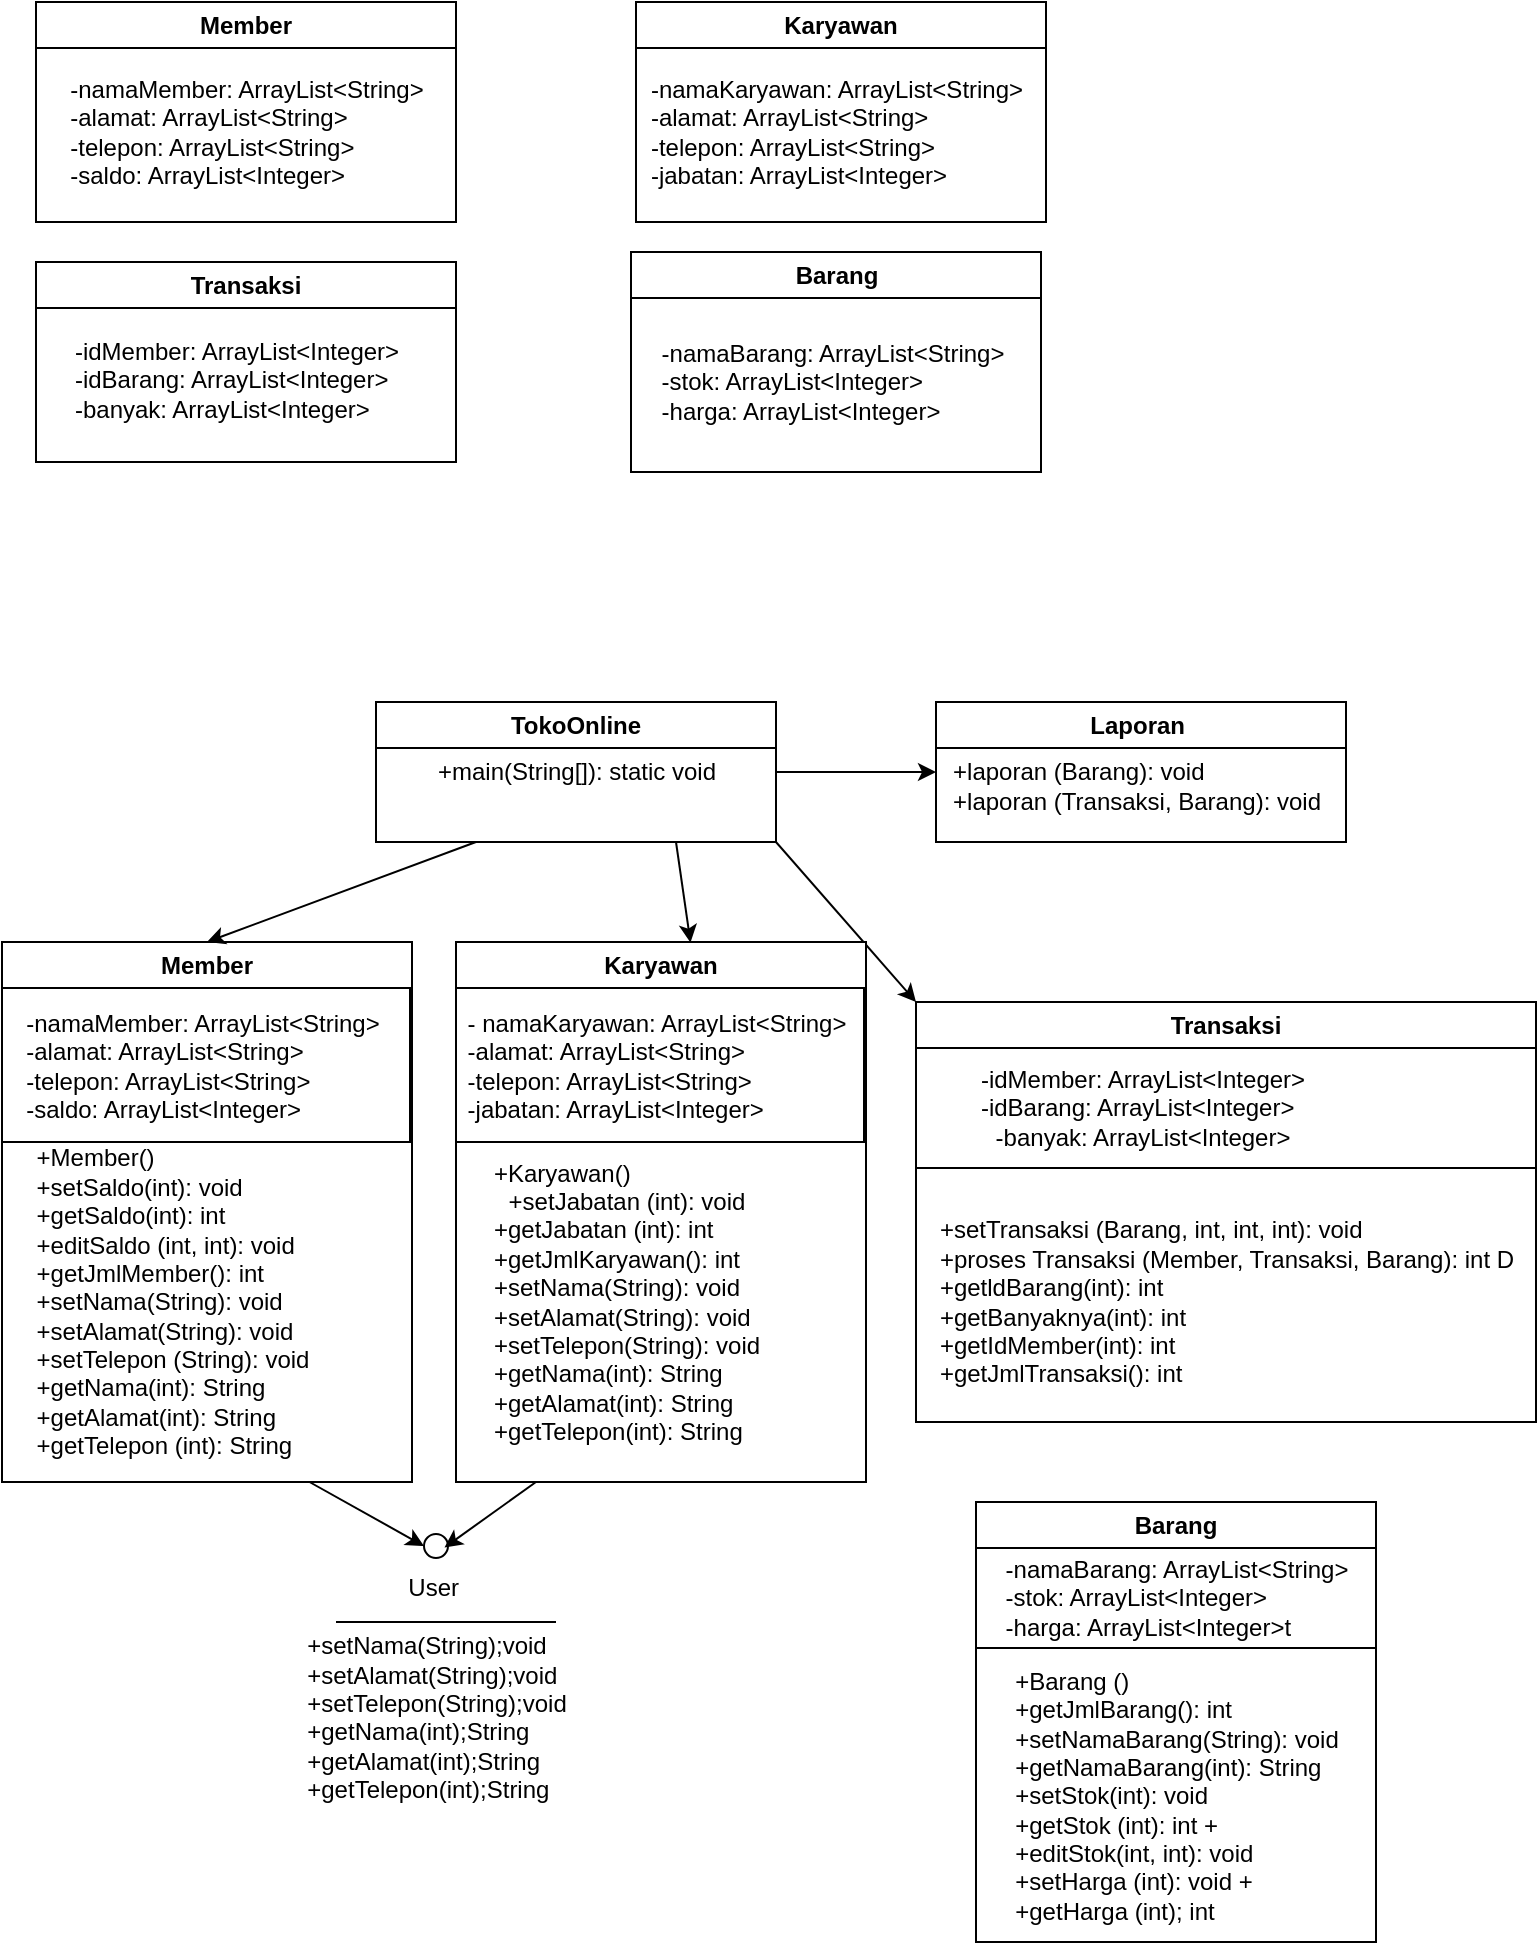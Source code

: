 <mxfile version="24.0.1" type="google">
  <diagram name="Page-1" id="j5dL_Ouo8SZASeoW_Km7">
    <mxGraphModel grid="1" page="1" gridSize="10" guides="1" tooltips="1" connect="1" arrows="1" fold="1" pageScale="1" pageWidth="850" pageHeight="1100" math="0" shadow="0">
      <root>
        <mxCell id="0" />
        <mxCell id="1" parent="0" />
        <mxCell id="-75e92bCw9lxIqyu24vT-1" value="Member" style="swimlane;whiteSpace=wrap;html=1;" vertex="1" parent="1">
          <mxGeometry x="90" y="90" width="210" height="110" as="geometry" />
        </mxCell>
        <mxCell id="-75e92bCw9lxIqyu24vT-2" value="&lt;div&gt;-namaMember: ArrayList&amp;lt;String&amp;gt;&lt;/div&gt;&lt;div style=&quot;text-align: justify;&quot;&gt;-alamat: ArrayList&amp;lt;String&amp;gt;&lt;/div&gt;&lt;div style=&quot;text-align: justify;&quot;&gt;-telepon: ArrayList&amp;lt;String&amp;gt;&lt;/div&gt;&lt;div style=&quot;text-align: justify;&quot;&gt;-saldo: ArrayList&amp;lt;Integer&amp;gt;&lt;/div&gt;" style="text;html=1;align=center;verticalAlign=middle;resizable=0;points=[];autosize=1;strokeColor=none;fillColor=none;" vertex="1" parent="-75e92bCw9lxIqyu24vT-1">
          <mxGeometry x="5" y="30" width="200" height="70" as="geometry" />
        </mxCell>
        <mxCell id="-75e92bCw9lxIqyu24vT-3" value="Karyawan" style="swimlane;whiteSpace=wrap;html=1;" vertex="1" parent="1">
          <mxGeometry x="390" y="90" width="205" height="110" as="geometry" />
        </mxCell>
        <mxCell id="-75e92bCw9lxIqyu24vT-4" value="&lt;div&gt;-namaKaryawan: ArrayList&amp;lt;String&amp;gt;&lt;/div&gt;&lt;div style=&quot;text-align: justify;&quot;&gt;&lt;span style=&quot;background-color: initial;&quot;&gt;-alamat: ArrayList&amp;lt;String&amp;gt;&lt;/span&gt;&lt;/div&gt;&lt;div style=&quot;text-align: justify;&quot;&gt;-telepon: ArrayList&amp;lt;String&amp;gt;&lt;/div&gt;&lt;div style=&quot;text-align: justify;&quot;&gt;-jabatan: ArrayList&amp;lt;Integer&amp;gt;&lt;/div&gt;" style="text;html=1;align=center;verticalAlign=middle;resizable=0;points=[];autosize=1;strokeColor=none;fillColor=none;" vertex="1" parent="-75e92bCw9lxIqyu24vT-3">
          <mxGeometry x="-5" y="30" width="210" height="70" as="geometry" />
        </mxCell>
        <mxCell id="-75e92bCw9lxIqyu24vT-5" value="Transaksi" style="swimlane;whiteSpace=wrap;html=1;" vertex="1" parent="1">
          <mxGeometry x="90" y="220" width="210" height="100" as="geometry" />
        </mxCell>
        <mxCell id="-75e92bCw9lxIqyu24vT-6" value="&lt;div style=&quot;text-align: justify;&quot;&gt;&lt;span style=&quot;background-color: initial; text-align: center;&quot;&gt;-idMember: ArrayList&amp;lt;Integer&amp;gt;&lt;/span&gt;&lt;br&gt;&lt;/div&gt;&lt;div style=&quot;text-align: justify;&quot;&gt;-idBarang: ArrayList&amp;lt;Integer&amp;gt;&lt;/div&gt;&lt;div style=&quot;text-align: justify;&quot;&gt;-banyak: ArrayList&amp;lt;Integer&amp;gt;&lt;/div&gt;" style="text;html=1;align=center;verticalAlign=middle;resizable=0;points=[];autosize=1;strokeColor=none;fillColor=none;" vertex="1" parent="-75e92bCw9lxIqyu24vT-5">
          <mxGeometry x="5" y="29" width="190" height="60" as="geometry" />
        </mxCell>
        <mxCell id="-75e92bCw9lxIqyu24vT-7" value="Barang" style="swimlane;whiteSpace=wrap;html=1;" vertex="1" parent="1">
          <mxGeometry x="387.5" y="215" width="205" height="110" as="geometry" />
        </mxCell>
        <mxCell id="-75e92bCw9lxIqyu24vT-8" value="&lt;div&gt;-namaBarang: ArrayList&amp;lt;String&amp;gt;&lt;/div&gt;&lt;div style=&quot;text-align: justify;&quot;&gt;-stok: ArrayList&amp;lt;Integer&amp;gt;&lt;/div&gt;&lt;div style=&quot;text-align: justify;&quot;&gt;-harga: ArrayList&amp;lt;Integer&amp;gt;&lt;/div&gt;" style="text;html=1;align=center;verticalAlign=middle;resizable=0;points=[];autosize=1;strokeColor=none;fillColor=none;" vertex="1" parent="-75e92bCw9lxIqyu24vT-7">
          <mxGeometry x="5" y="35" width="190" height="60" as="geometry" />
        </mxCell>
        <mxCell id="-75e92bCw9lxIqyu24vT-13" value="" style="edgeStyle=orthogonalEdgeStyle;rounded=0;orthogonalLoop=1;jettySize=auto;html=1;" edge="1" parent="1" source="-75e92bCw9lxIqyu24vT-9" target="-75e92bCw9lxIqyu24vT-11">
          <mxGeometry relative="1" as="geometry" />
        </mxCell>
        <mxCell id="-75e92bCw9lxIqyu24vT-9" value="TokoOnline" style="swimlane;whiteSpace=wrap;html=1;" vertex="1" parent="1">
          <mxGeometry x="260" y="440" width="200" height="70" as="geometry" />
        </mxCell>
        <mxCell id="-75e92bCw9lxIqyu24vT-10" value="+main(String[]): static void" style="text;html=1;align=center;verticalAlign=middle;resizable=0;points=[];autosize=1;strokeColor=none;fillColor=none;" vertex="1" parent="-75e92bCw9lxIqyu24vT-9">
          <mxGeometry x="20" y="20" width="160" height="30" as="geometry" />
        </mxCell>
        <mxCell id="-75e92bCw9lxIqyu24vT-11" value="Laporan&amp;nbsp;" style="swimlane;whiteSpace=wrap;html=1;" vertex="1" parent="1">
          <mxGeometry x="540" y="440" width="205" height="70" as="geometry" />
        </mxCell>
        <mxCell id="-75e92bCw9lxIqyu24vT-12" value="&lt;div style=&quot;text-align: justify;&quot;&gt;+laporan (Barang): void&lt;/div&gt;&lt;div&gt;+laporan (Transaksi, Barang): void&lt;/div&gt;" style="text;html=1;align=center;verticalAlign=middle;resizable=0;points=[];autosize=1;strokeColor=none;fillColor=none;" vertex="1" parent="-75e92bCw9lxIqyu24vT-11">
          <mxGeometry x="-5" y="22" width="210" height="40" as="geometry" />
        </mxCell>
        <mxCell id="-75e92bCw9lxIqyu24vT-14" value="Transaksi" style="swimlane;whiteSpace=wrap;html=1;" vertex="1" parent="1">
          <mxGeometry x="530" y="590" width="310" height="210" as="geometry" />
        </mxCell>
        <mxCell id="-75e92bCw9lxIqyu24vT-20" value="&lt;div style=&quot;text-align: justify;&quot;&gt;&lt;span style=&quot;background-color: initial;&quot;&gt;+setTransaksi (Barang, int, int, int): void&lt;/span&gt;&lt;br&gt;&lt;/div&gt;&lt;div&gt;+proses Transaksi (Member, Transaksi, Barang): int D&lt;/div&gt;&lt;div style=&quot;text-align: justify;&quot;&gt;+getldBarang(int): int&lt;/div&gt;&lt;div style=&quot;text-align: justify;&quot;&gt;+getBanyaknya(int): int&lt;/div&gt;&lt;div style=&quot;text-align: justify;&quot;&gt;+getIdMember(int): int&lt;/div&gt;&lt;div style=&quot;text-align: justify;&quot;&gt;+getJmlTransaksi(): int&lt;/div&gt;" style="text;html=1;align=center;verticalAlign=middle;resizable=0;points=[];autosize=1;strokeColor=none;fillColor=none;" vertex="1" parent="-75e92bCw9lxIqyu24vT-14">
          <mxGeometry y="100" width="310" height="100" as="geometry" />
        </mxCell>
        <mxCell id="-75e92bCw9lxIqyu24vT-21" value="" style="swimlane;startSize=0;" vertex="1" parent="-75e92bCw9lxIqyu24vT-14">
          <mxGeometry y="23" width="310" height="60" as="geometry" />
        </mxCell>
        <mxCell id="-75e92bCw9lxIqyu24vT-22" value="-idMember: ArrayList&amp;lt;Integer&amp;gt;&lt;div style=&quot;border-color: var(--border-color); text-align: justify;&quot;&gt;-idBarang: ArrayList&amp;lt;Integer&amp;gt;&lt;/div&gt;&lt;span style=&quot;text-align: justify; background-color: initial;&quot;&gt;-banyak: ArrayList&amp;lt;Integer&amp;gt;&lt;/span&gt;" style="text;html=1;align=center;verticalAlign=middle;resizable=0;points=[];autosize=1;strokeColor=none;fillColor=none;" vertex="1" parent="-75e92bCw9lxIqyu24vT-21">
          <mxGeometry x="17.5" width="190" height="60" as="geometry" />
        </mxCell>
        <mxCell id="-75e92bCw9lxIqyu24vT-19" value="" style="endArrow=classic;html=1;rounded=0;exitX=1;exitY=1;exitDx=0;exitDy=0;entryX=0;entryY=0;entryDx=0;entryDy=0;" edge="1" parent="1" source="-75e92bCw9lxIqyu24vT-9" target="-75e92bCw9lxIqyu24vT-14">
          <mxGeometry width="50" height="50" relative="1" as="geometry">
            <mxPoint x="460" y="580" as="sourcePoint" />
            <mxPoint x="530" y="580" as="targetPoint" />
          </mxGeometry>
        </mxCell>
        <mxCell id="-75e92bCw9lxIqyu24vT-23" value="Barang" style="swimlane;whiteSpace=wrap;html=1;" vertex="1" parent="1">
          <mxGeometry x="560" y="840" width="200" height="220" as="geometry" />
        </mxCell>
        <mxCell id="-75e92bCw9lxIqyu24vT-24" value="&lt;div&gt;-namaBarang: ArrayList&amp;lt;String&amp;gt;&lt;/div&gt;&lt;div style=&quot;text-align: justify;&quot;&gt;-stok: ArrayList&amp;lt;Integer&amp;gt;&lt;/div&gt;&lt;div style=&quot;text-align: justify;&quot;&gt;&lt;span style=&quot;background-color: initial;&quot;&gt;-harga: ArrayList&amp;lt;Integer&amp;gt;t&lt;/span&gt;&lt;/div&gt;" style="text;html=1;align=center;verticalAlign=middle;resizable=0;points=[];autosize=1;strokeColor=none;fillColor=none;" vertex="1" parent="-75e92bCw9lxIqyu24vT-23">
          <mxGeometry x="5" y="18" width="190" height="60" as="geometry" />
        </mxCell>
        <mxCell id="-75e92bCw9lxIqyu24vT-25" value="" style="swimlane;startSize=0;" vertex="1" parent="-75e92bCw9lxIqyu24vT-23">
          <mxGeometry y="23" width="200" height="50" as="geometry" />
        </mxCell>
        <mxCell id="-75e92bCw9lxIqyu24vT-26" value="&lt;div style=&quot;text-align: justify;&quot;&gt;&lt;span style=&quot;background-color: initial;&quot;&gt;+Barang ()&lt;/span&gt;&lt;/div&gt;&lt;div style=&quot;text-align: justify;&quot;&gt;&lt;span style=&quot;background-color: initial;&quot;&gt;+getJmlBarang(): int&lt;/span&gt;&lt;br&gt;&lt;/div&gt;+setNamaBarang(String): void&lt;br&gt;&lt;div style=&quot;text-align: justify;&quot;&gt;&lt;span style=&quot;background-color: initial;&quot;&gt;+getNamaBarang(int): String&lt;/span&gt;&lt;/div&gt;&lt;div style=&quot;text-align: justify;&quot;&gt;&lt;span style=&quot;background-color: initial;&quot;&gt;+setStok(int): void&lt;br&gt;&lt;/span&gt;&lt;/div&gt;&lt;div style=&quot;text-align: justify;&quot;&gt;+getStok (int): int +&lt;span style=&quot;background-color: initial;&quot;&gt;&lt;br&gt;&lt;/span&gt;&lt;/div&gt;&lt;div style=&quot;text-align: justify;&quot;&gt;+editStok(int, int): void&lt;br&gt;&lt;/div&gt;&lt;div style=&quot;text-align: justify;&quot;&gt;+setHarga (int): void +&lt;br&gt;&lt;/div&gt;&lt;div style=&quot;text-align: justify;&quot;&gt;+getHarga (int); int&lt;br&gt;&lt;/div&gt;" style="text;html=1;align=center;verticalAlign=middle;resizable=0;points=[];autosize=1;strokeColor=none;fillColor=none;" vertex="1" parent="-75e92bCw9lxIqyu24vT-23">
          <mxGeometry x="5" y="77" width="190" height="140" as="geometry" />
        </mxCell>
        <mxCell id="-75e92bCw9lxIqyu24vT-27" value="Karyawan" style="swimlane;whiteSpace=wrap;html=1;" vertex="1" parent="1">
          <mxGeometry x="300" y="560" width="205" height="270" as="geometry" />
        </mxCell>
        <mxCell id="-75e92bCw9lxIqyu24vT-28" value="&lt;div&gt;- namaKaryawan: ArrayList&amp;lt;String&amp;gt;&lt;/div&gt;&lt;div style=&quot;text-align: justify;&quot;&gt;-alamat: ArrayList&amp;lt;String&amp;gt;&lt;/div&gt;&lt;div style=&quot;text-align: justify;&quot;&gt;-telepon: ArrayList&amp;lt;String&amp;gt;&lt;/div&gt;&lt;div style=&quot;text-align: justify;&quot;&gt;-jabatan: ArrayList&amp;lt;Integer&amp;gt;&lt;/div&gt;" style="text;html=1;align=center;verticalAlign=middle;resizable=0;points=[];autosize=1;strokeColor=none;fillColor=none;" vertex="1" parent="-75e92bCw9lxIqyu24vT-27">
          <mxGeometry x="-5" y="27" width="210" height="70" as="geometry" />
        </mxCell>
        <mxCell id="-75e92bCw9lxIqyu24vT-31" value="" style="swimlane;startSize=0;" vertex="1" parent="-75e92bCw9lxIqyu24vT-27">
          <mxGeometry y="23" width="204" height="77" as="geometry" />
        </mxCell>
        <mxCell id="-75e92bCw9lxIqyu24vT-33" value="&lt;div style=&quot;text-align: justify;&quot;&gt;+Karyawan()&lt;/div&gt;&lt;div&gt;+setJabatan (int): void&lt;/div&gt;&lt;div style=&quot;text-align: justify;&quot;&gt;+getJabatan (int): int&lt;/div&gt;&lt;div style=&quot;text-align: justify;&quot;&gt;&lt;div&gt;+getJmlKaryawan(): int&lt;/div&gt;&lt;div&gt;+setNama(String): void&lt;/div&gt;&lt;div&gt;+setAlamat(String): void&lt;/div&gt;&lt;div&gt;&lt;div&gt;+setTelepon(String): void&lt;/div&gt;&lt;div&gt;+getNama(int): String&lt;/div&gt;&lt;div&gt;+getAlamat(int): String&lt;/div&gt;&lt;div&gt;+getTelepon(int): String&lt;/div&gt;&lt;/div&gt;&lt;/div&gt;" style="text;html=1;align=center;verticalAlign=middle;resizable=0;points=[];autosize=1;strokeColor=none;fillColor=none;" vertex="1" parent="-75e92bCw9lxIqyu24vT-27">
          <mxGeometry x="5" y="100" width="160" height="160" as="geometry" />
        </mxCell>
        <mxCell id="-75e92bCw9lxIqyu24vT-35" value="" style="endArrow=classic;html=1;rounded=0;entryX=0.572;entryY=0.001;entryDx=0;entryDy=0;entryPerimeter=0;exitX=0.75;exitY=1;exitDx=0;exitDy=0;" edge="1" parent="1" source="-75e92bCw9lxIqyu24vT-9" target="-75e92bCw9lxIqyu24vT-27">
          <mxGeometry width="50" height="50" relative="1" as="geometry">
            <mxPoint x="360" y="550" as="sourcePoint" />
            <mxPoint x="410" y="500" as="targetPoint" />
          </mxGeometry>
        </mxCell>
        <mxCell id="-75e92bCw9lxIqyu24vT-36" value="Member" style="swimlane;whiteSpace=wrap;html=1;" vertex="1" parent="1">
          <mxGeometry x="73" y="560" width="205" height="270" as="geometry" />
        </mxCell>
        <mxCell id="-75e92bCw9lxIqyu24vT-37" value="&lt;div&gt;-namaMember: ArrayList&amp;lt;String&amp;gt;&lt;/div&gt;&lt;div style=&quot;text-align: justify;&quot;&gt;-alamat: ArrayList&amp;lt;String&amp;gt;&lt;/div&gt;&lt;div style=&quot;text-align: justify;&quot;&gt;-telepon: ArrayList&amp;lt;String&amp;gt;&lt;/div&gt;&lt;div style=&quot;text-align: justify;&quot;&gt;-saldo: ArrayList&amp;lt;Integer&amp;gt;&lt;/div&gt;" style="text;html=1;align=center;verticalAlign=middle;resizable=0;points=[];autosize=1;strokeColor=none;fillColor=none;" vertex="1" parent="-75e92bCw9lxIqyu24vT-36">
          <mxGeometry y="27" width="200" height="70" as="geometry" />
        </mxCell>
        <mxCell id="-75e92bCw9lxIqyu24vT-38" value="" style="swimlane;startSize=0;" vertex="1" parent="-75e92bCw9lxIqyu24vT-36">
          <mxGeometry y="23" width="204" height="77" as="geometry" />
        </mxCell>
        <mxCell id="-75e92bCw9lxIqyu24vT-39" value="&lt;div style=&quot;text-align: justify;&quot;&gt;&lt;div&gt;+Member()&lt;/div&gt;&lt;div&gt;+setSaldo(int): void&lt;/div&gt;&lt;div&gt;+getSaldo(int): int&lt;/div&gt;&lt;div&gt;+editSaldo (int, int): void&lt;/div&gt;&lt;div&gt;+getJmlMember(): int&lt;/div&gt;&lt;div&gt;+setNama(String): void&lt;/div&gt;&lt;div&gt;+setAlamat(String): void&lt;/div&gt;&lt;div&gt;+setTelepon (String): void&lt;/div&gt;&lt;div&gt;+getNama(int): String&lt;/div&gt;&lt;div&gt;+getAlamat(int): String&lt;/div&gt;&lt;div&gt;+getTelepon (int): String&lt;/div&gt;&lt;/div&gt;" style="text;html=1;align=center;verticalAlign=middle;resizable=0;points=[];autosize=1;strokeColor=none;fillColor=none;" vertex="1" parent="-75e92bCw9lxIqyu24vT-36">
          <mxGeometry x="5" y="95" width="160" height="170" as="geometry" />
        </mxCell>
        <mxCell id="-75e92bCw9lxIqyu24vT-41" value="" style="endArrow=none;html=1;rounded=0;" edge="1" parent="1">
          <mxGeometry width="50" height="50" relative="1" as="geometry">
            <mxPoint x="240" y="900" as="sourcePoint" />
            <mxPoint x="350" y="900" as="targetPoint" />
          </mxGeometry>
        </mxCell>
        <mxCell id="-75e92bCw9lxIqyu24vT-42" value="User&amp;nbsp;" style="text;html=1;align=center;verticalAlign=middle;resizable=0;points=[];autosize=1;strokeColor=none;fillColor=none;" vertex="1" parent="1">
          <mxGeometry x="265" y="868" width="50" height="30" as="geometry" />
        </mxCell>
        <mxCell id="-75e92bCw9lxIqyu24vT-44" value="" style="ellipse;whiteSpace=wrap;html=1;aspect=fixed;" vertex="1" parent="1">
          <mxGeometry x="284" y="856" width="12" height="12" as="geometry" />
        </mxCell>
        <mxCell id="-75e92bCw9lxIqyu24vT-46" value="" style="endArrow=classic;html=1;rounded=0;entryX=0;entryY=0.5;entryDx=0;entryDy=0;exitX=0.75;exitY=1;exitDx=0;exitDy=0;" edge="1" parent="1" source="-75e92bCw9lxIqyu24vT-36" target="-75e92bCw9lxIqyu24vT-44">
          <mxGeometry width="50" height="50" relative="1" as="geometry">
            <mxPoint x="160" y="900" as="sourcePoint" />
            <mxPoint x="210" y="850" as="targetPoint" />
          </mxGeometry>
        </mxCell>
        <mxCell id="-75e92bCw9lxIqyu24vT-47" value="" style="endArrow=classic;html=1;rounded=0;entryX=1;entryY=0;entryDx=0;entryDy=0;" edge="1" parent="1">
          <mxGeometry width="50" height="50" relative="1" as="geometry">
            <mxPoint x="340" y="830" as="sourcePoint" />
            <mxPoint x="294.243" y="862.757" as="targetPoint" />
          </mxGeometry>
        </mxCell>
        <mxCell id="-75e92bCw9lxIqyu24vT-48" value="&lt;div style=&quot;text-align: justify;&quot;&gt;&lt;span style=&quot;background-color: initial;&quot;&gt;+setNama(String);void&lt;/span&gt;&lt;/div&gt;&lt;div style=&quot;text-align: justify;&quot;&gt;&lt;span style=&quot;background-color: initial;&quot;&gt;+setAlamat(String);void&lt;/span&gt;&lt;/div&gt;&lt;div style=&quot;text-align: justify;&quot;&gt;&lt;span style=&quot;background-color: initial;&quot;&gt;+setTelepon(String);void&lt;/span&gt;&lt;/div&gt;&lt;div style=&quot;text-align: justify;&quot;&gt;&lt;span style=&quot;background-color: initial;&quot;&gt;+getNama(int);String&lt;/span&gt;&lt;/div&gt;&lt;div style=&quot;text-align: justify;&quot;&gt;&lt;span style=&quot;background-color: initial;&quot;&gt;+getAlamat(int);String&lt;/span&gt;&lt;/div&gt;&lt;div style=&quot;text-align: justify;&quot;&gt;&lt;span style=&quot;background-color: initial;&quot;&gt;+getTelepon(int);String&lt;/span&gt;&lt;/div&gt;&lt;div&gt;&lt;br&gt;&lt;/div&gt;" style="text;html=1;align=center;verticalAlign=middle;resizable=0;points=[];autosize=1;strokeColor=none;fillColor=none;" vertex="1" parent="1">
          <mxGeometry x="215" y="900" width="150" height="110" as="geometry" />
        </mxCell>
        <mxCell id="5DNOiOVfctGaUJyup7HK-1" value="" style="endArrow=classic;html=1;rounded=0;entryX=0.5;entryY=0;entryDx=0;entryDy=0;exitX=0.25;exitY=1;exitDx=0;exitDy=0;" edge="1" parent="1" source="-75e92bCw9lxIqyu24vT-9" target="-75e92bCw9lxIqyu24vT-36">
          <mxGeometry width="50" height="50" relative="1" as="geometry">
            <mxPoint x="170" y="530" as="sourcePoint" />
            <mxPoint x="220" y="480" as="targetPoint" />
          </mxGeometry>
        </mxCell>
      </root>
    </mxGraphModel>
  </diagram>
</mxfile>
